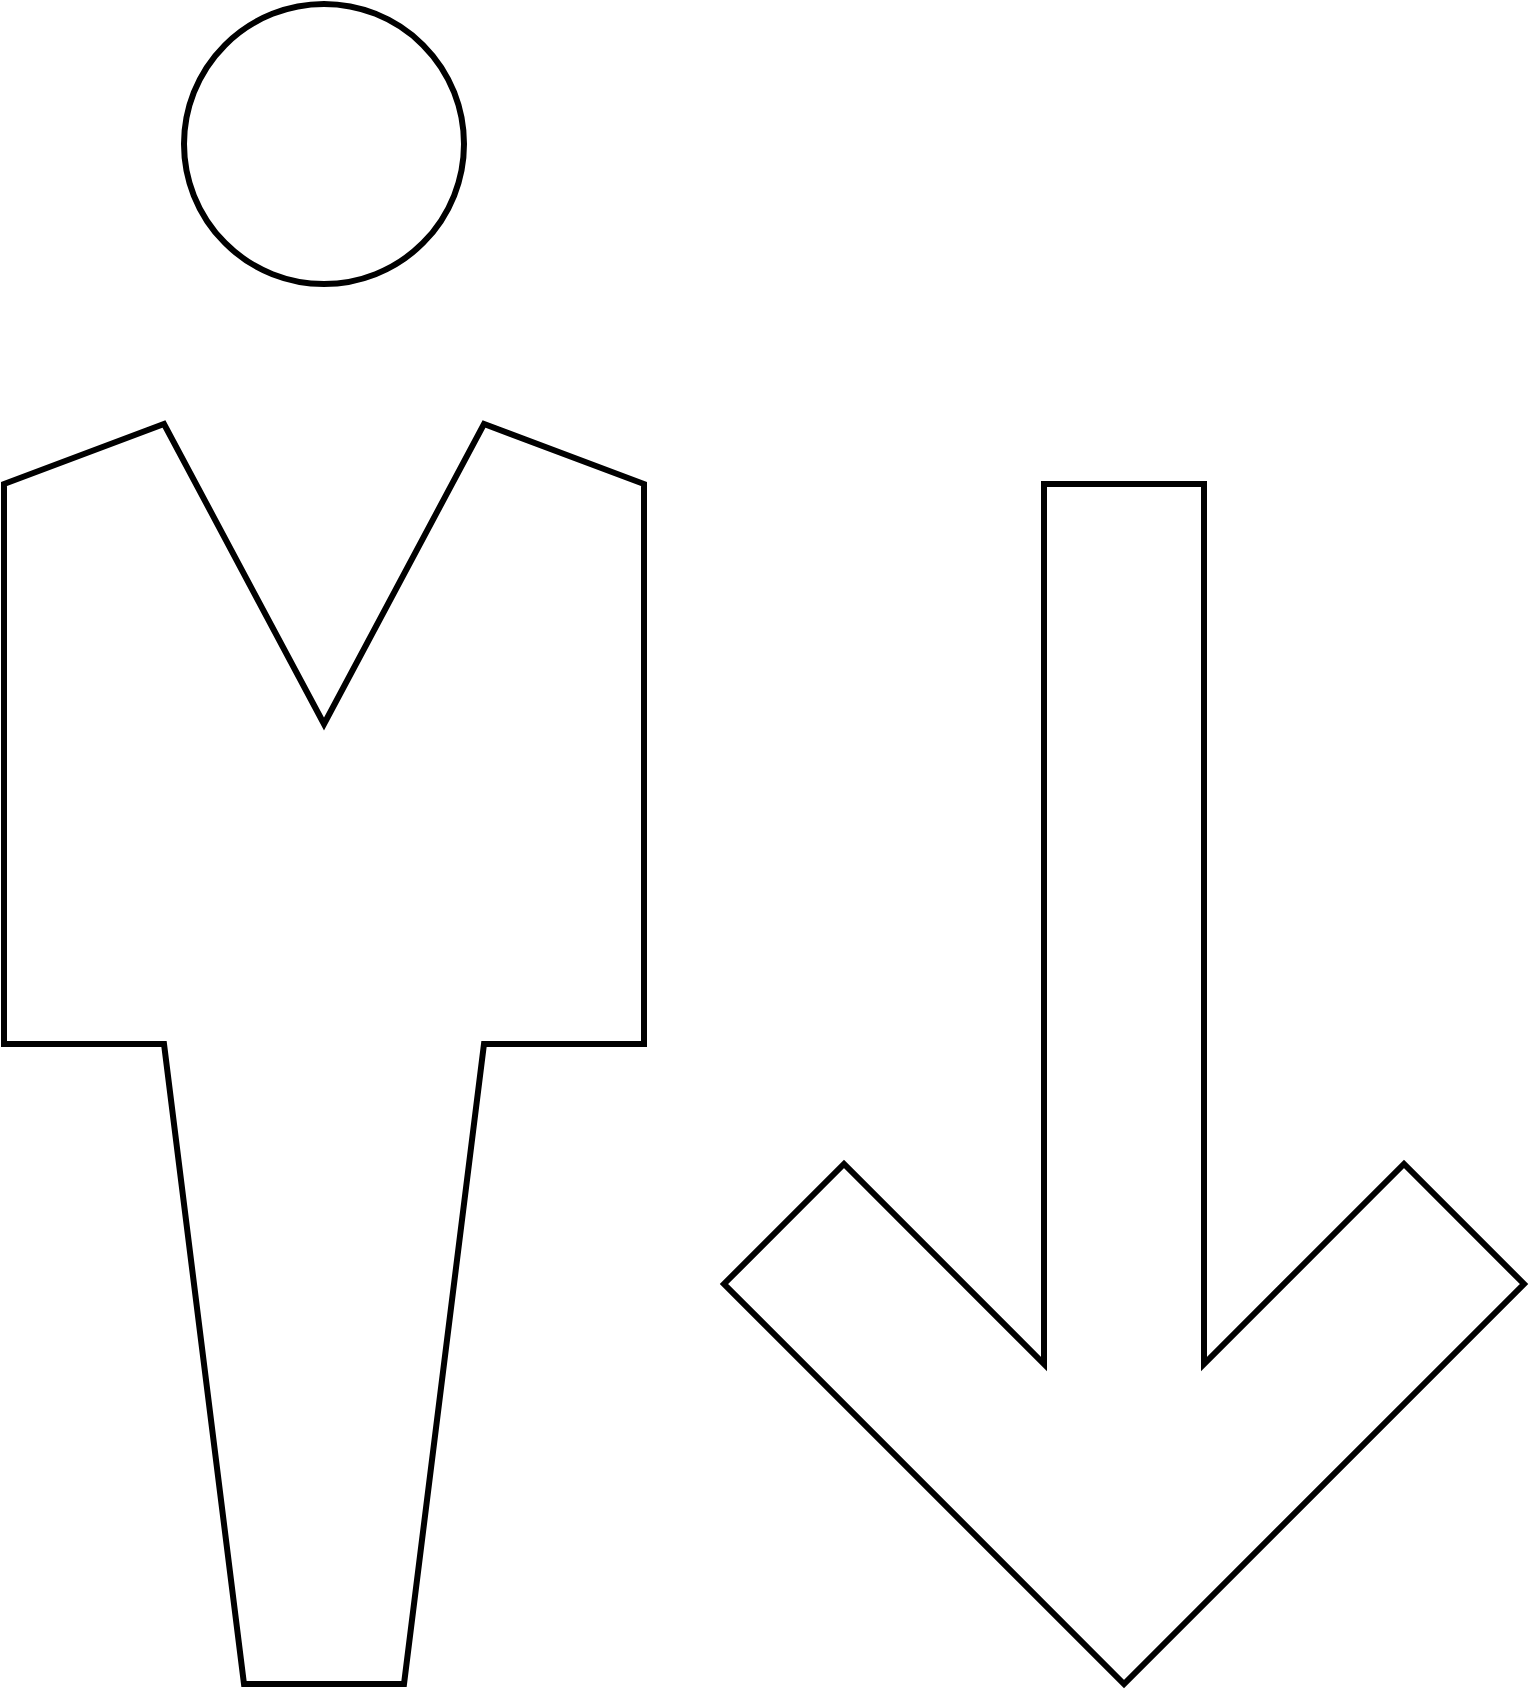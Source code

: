<mxfile version="13.9.9" type="device"><diagram id="UTqwhnG8u9Eu4laCY1bZ" name="Page-1"><mxGraphModel dx="2048" dy="1184" grid="1" gridSize="10" guides="1" tooltips="1" connect="1" arrows="1" fold="1" page="1" pageScale="1" pageWidth="850" pageHeight="1100" math="0" shadow="0"><root><mxCell id="0"/><mxCell id="1" parent="0"/><mxCell id="5rxsXN0F4u32ZtH-vQYM-5" value="" style="endArrow=none;html=1;rounded=0;strokeWidth=3;" edge="1" parent="1"><mxGeometry width="50" height="50" relative="1" as="geometry"><mxPoint x="240" y="920" as="sourcePoint"/><mxPoint x="240" y="920" as="targetPoint"/><Array as="points"><mxPoint x="200" y="920"/><mxPoint x="160" y="600"/><mxPoint x="80" y="600"/><mxPoint x="80" y="320"/><mxPoint x="160" y="290"/><mxPoint x="240" y="440"/><mxPoint x="320" y="290"/><mxPoint x="400" y="320"/><mxPoint x="400" y="600"/><mxPoint x="320" y="600"/><mxPoint x="280" y="920"/></Array></mxGeometry></mxCell><mxCell id="5rxsXN0F4u32ZtH-vQYM-6" value="" style="ellipse;whiteSpace=wrap;html=1;gradientColor=none;fillColor=none;strokeWidth=3;" vertex="1" parent="1"><mxGeometry x="170" y="80" width="140" height="140" as="geometry"/></mxCell><mxCell id="5rxsXN0F4u32ZtH-vQYM-12" value="" style="endArrow=none;html=1;rounded=0;strokeWidth=3;entryX=0;entryY=1;entryDx=0;entryDy=0;" edge="1" parent="1"><mxGeometry width="50" height="50" relative="1" as="geometry"><mxPoint x="640" y="320" as="sourcePoint"/><mxPoint x="640" y="320" as="targetPoint"/><Array as="points"><mxPoint x="600" y="320"/><mxPoint x="600" y="760"/><mxPoint x="500" y="660"/><mxPoint x="440" y="720"/><mxPoint x="640" y="920"/><mxPoint x="840" y="720"/><mxPoint x="780" y="660"/><mxPoint x="680" y="760"/><mxPoint x="680" y="320"/></Array></mxGeometry></mxCell></root></mxGraphModel></diagram></mxfile>